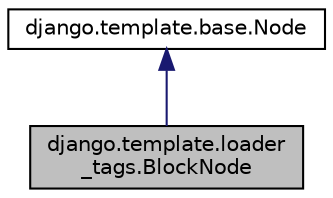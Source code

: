 digraph "django.template.loader_tags.BlockNode"
{
 // LATEX_PDF_SIZE
  edge [fontname="Helvetica",fontsize="10",labelfontname="Helvetica",labelfontsize="10"];
  node [fontname="Helvetica",fontsize="10",shape=record];
  Node1 [label="django.template.loader\l_tags.BlockNode",height=0.2,width=0.4,color="black", fillcolor="grey75", style="filled", fontcolor="black",tooltip=" "];
  Node2 -> Node1 [dir="back",color="midnightblue",fontsize="10",style="solid",fontname="Helvetica"];
  Node2 [label="django.template.base.Node",height=0.2,width=0.4,color="black", fillcolor="white", style="filled",URL="$classdjango_1_1template_1_1base_1_1_node.html",tooltip=" "];
}
